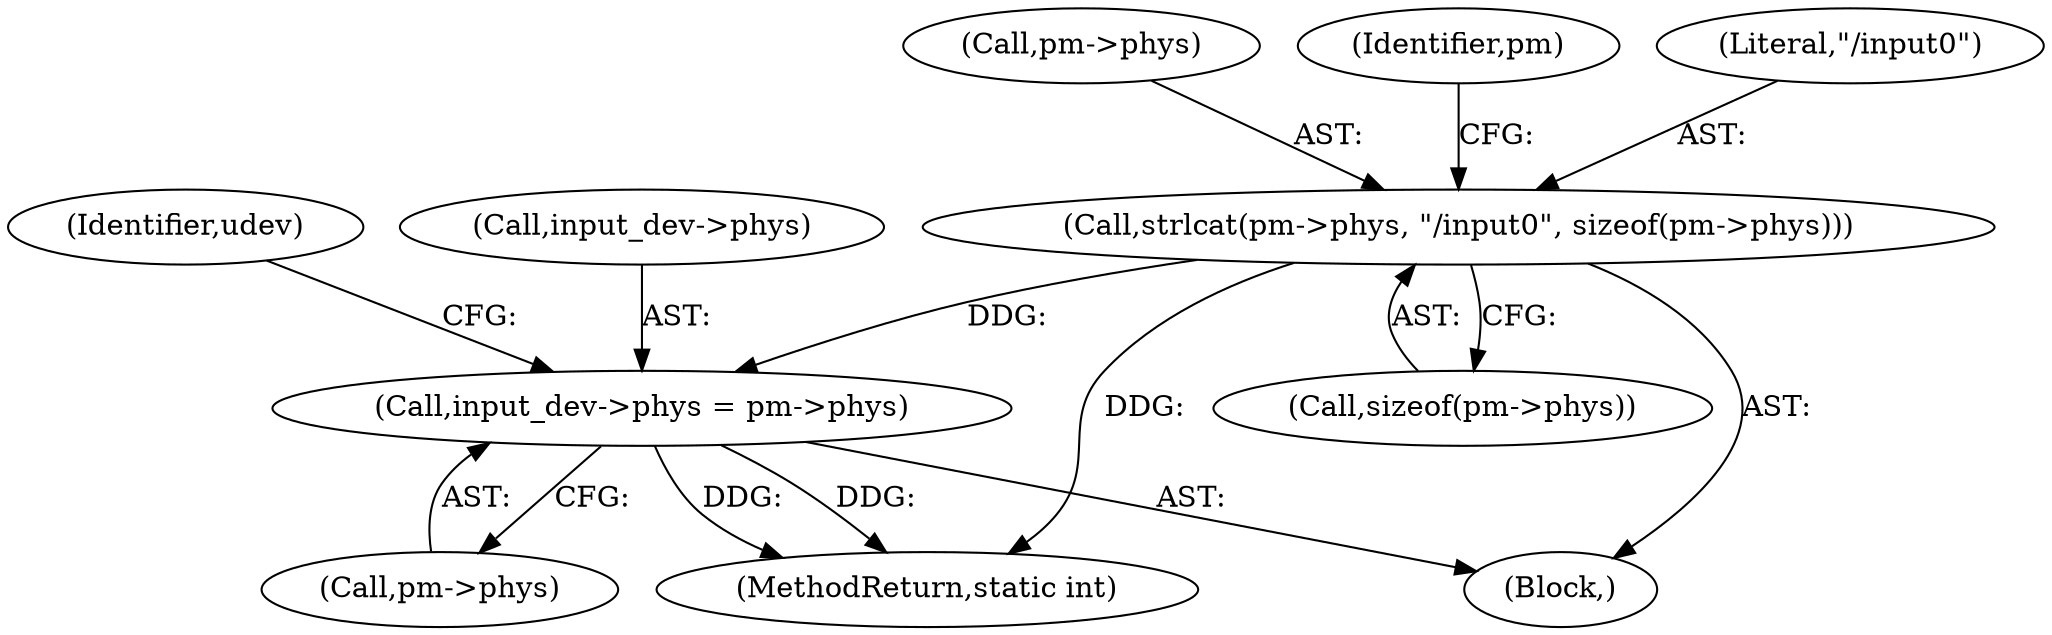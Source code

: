 digraph "0_linux_9c6ba456711687b794dcf285856fc14e2c76074f@pointer" {
"1000246" [label="(Call,strlcat(pm->phys, \"/input0\", sizeof(pm->phys)))"];
"1000288" [label="(Call,input_dev->phys = pm->phys)"];
"1000107" [label="(Block,)"];
"1000246" [label="(Call,strlcat(pm->phys, \"/input0\", sizeof(pm->phys)))"];
"1000247" [label="(Call,pm->phys)"];
"1000288" [label="(Call,input_dev->phys = pm->phys)"];
"1000258" [label="(Identifier,pm)"];
"1000487" [label="(MethodReturn,static int)"];
"1000289" [label="(Call,input_dev->phys)"];
"1000296" [label="(Identifier,udev)"];
"1000250" [label="(Literal,\"/input0\")"];
"1000292" [label="(Call,pm->phys)"];
"1000251" [label="(Call,sizeof(pm->phys))"];
"1000246" -> "1000107"  [label="AST: "];
"1000246" -> "1000251"  [label="CFG: "];
"1000247" -> "1000246"  [label="AST: "];
"1000250" -> "1000246"  [label="AST: "];
"1000251" -> "1000246"  [label="AST: "];
"1000258" -> "1000246"  [label="CFG: "];
"1000246" -> "1000487"  [label="DDG: "];
"1000246" -> "1000288"  [label="DDG: "];
"1000288" -> "1000107"  [label="AST: "];
"1000288" -> "1000292"  [label="CFG: "];
"1000289" -> "1000288"  [label="AST: "];
"1000292" -> "1000288"  [label="AST: "];
"1000296" -> "1000288"  [label="CFG: "];
"1000288" -> "1000487"  [label="DDG: "];
"1000288" -> "1000487"  [label="DDG: "];
}
